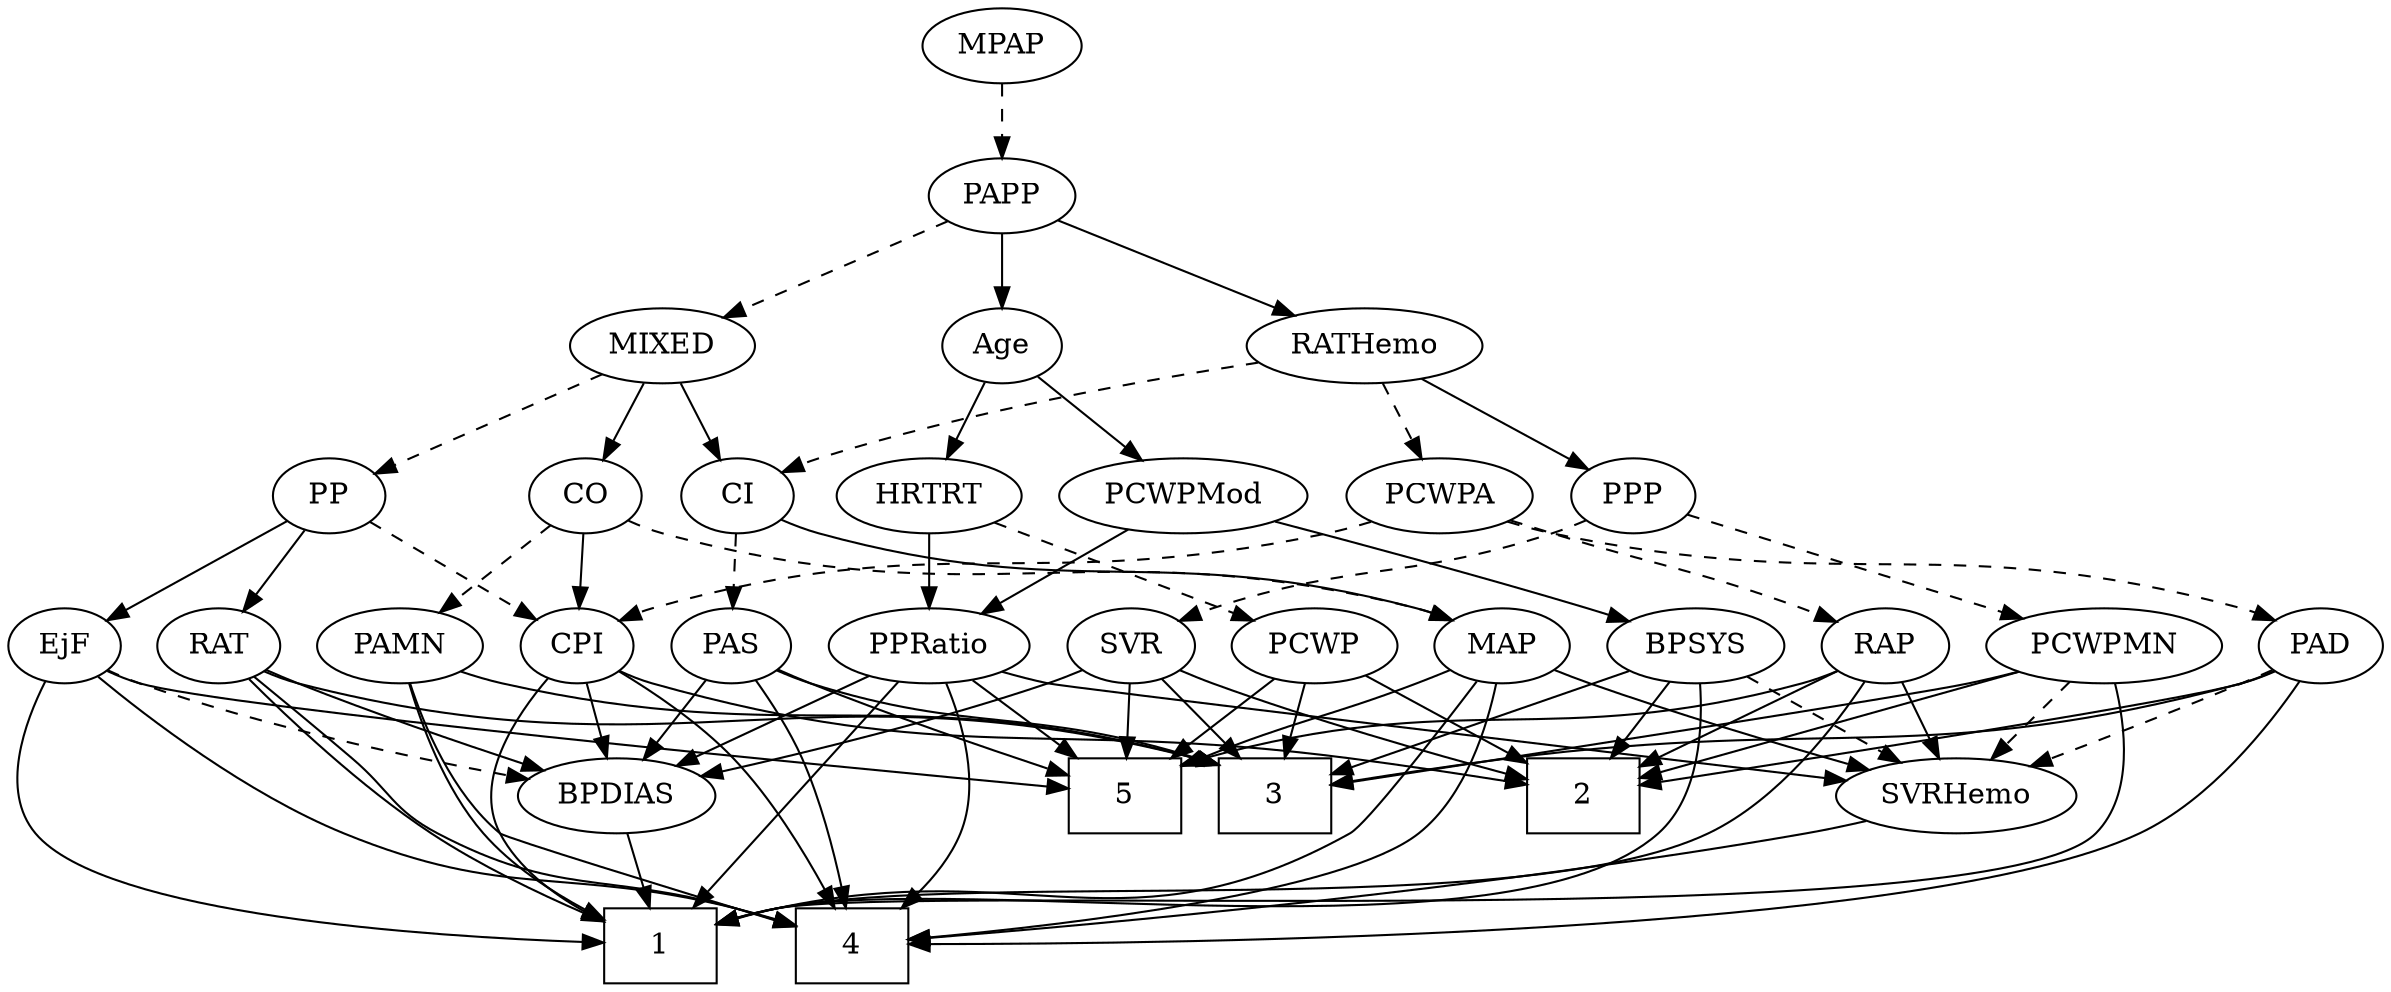 strict digraph {
	graph [bb="0,0,1070.4,468"];
	node [label="\N"];
	1	[height=0.5,
		pos="319.76,18",
		shape=box,
		width=0.75];
	2	[height=0.5,
		pos="740.76,90",
		shape=box,
		width=0.75];
	3	[height=0.5,
		pos="592.76,90",
		shape=box,
		width=0.75];
	4	[height=0.5,
		pos="391.76,18",
		shape=box,
		width=0.75];
	5	[height=0.5,
		pos="520.76,90",
		shape=box,
		width=0.75];
	Age	[height=0.5,
		pos="445.76,306",
		width=0.75];
	PCWPMod	[height=0.5,
		pos="537.76,234",
		width=1.4443];
	Age -> PCWPMod	[pos="e,517.32,250.55 463.07,291.83 476.07,281.94 494.16,268.18 509.28,256.67",
		style=solid];
	HRTRT	[height=0.5,
		pos="427.76,234",
		width=1.1013];
	Age -> HRTRT	[pos="e,432.2,252.28 441.4,288.05 439.4,280.26 436.97,270.82 434.72,262.08",
		style=solid];
	EjF	[height=0.5,
		pos="35.762,162",
		width=0.75];
	EjF -> 1	[pos="e,292.63,19.333 23.139,145.75 8.8252,126.53 -10.318,93.41 7.7617,72 42.52,30.84 207.11,21.639 282.23,19.587",
		style=solid];
	EjF -> 4	[pos="e,364.54,32.738 51.025,147.1 73.797,127.17 118.82,90.813 163.76,72 240.95,39.685 270.98,61.076 354.87,35.784",
		style=solid];
	EjF -> 5	[pos="e,493.72,94.073 56.256,149.93 61.213,147.65 66.579,145.49 71.762,144 81.666,141.16 377.56,107.3 483.49,95.237",
		style=solid];
	BPDIAS	[height=0.5,
		pos="319.76,90",
		width=1.1735];
	EjF -> BPDIAS	[pos="e,280.35,96.544 56.364,150.28 61.317,147.98 66.654,145.73 71.762,144 138.88,121.32 219.61,106.21 270.31,98.117",
		style=dashed];
	RAP	[height=0.5,
		pos="848.76,162",
		width=0.77632];
	RAP -> 1	[pos="e,346.89,33.048 843.8,144.18 836.67,123.3 821.36,88.439 794.76,72 714.02,22.093 465.97,58.922 356.71,35.429",
		style=solid];
	RAP -> 2	[pos="e,767.33,108.22 829.7,148.65 814.82,139 793.73,125.33 775.82,113.72",
		style=solid];
	RAP -> 5	[pos="e,547.94,104.87 827.65,150.02 822.55,147.74 817.05,145.55 811.76,144 705.05,112.68 668.49,139.21 557.81,107.77",
		style=solid];
	SVRHemo	[height=0.5,
		pos="911.76,90",
		width=1.3902];
	RAP -> SVRHemo	[pos="e,897.1,107.29 862.12,146.15 870.3,137.07 880.94,125.24 890.28,114.87",
		style=solid];
	MIXED	[height=0.5,
		pos="324.76,306",
		width=1.1193];
	CO	[height=0.5,
		pos="270.76,234",
		width=0.75];
	MIXED -> CO	[pos="e,282.85,250.67 312.24,288.76 305.32,279.8 296.61,268.51 288.96,258.59",
		style=solid];
	PP	[height=0.5,
		pos="153.76,234",
		width=0.75];
	MIXED -> PP	[pos="e,176.19,244.18 296.14,293.28 265.55,280.76 217.19,260.96 185.47,247.98",
		style=dashed];
	CI	[height=0.5,
		pos="342.76,234",
		width=0.75];
	MIXED -> CI	[pos="e,338.44,251.79 329.12,288.05 331.15,280.14 333.62,270.54 335.9,261.69",
		style=solid];
	MPAP	[height=0.5,
		pos="445.76,450",
		width=0.97491];
	PAPP	[height=0.5,
		pos="445.76,378",
		width=0.88464];
	MPAP -> PAPP	[pos="e,445.76,396.1 445.76,431.7 445.76,423.98 445.76,414.71 445.76,406.11",
		style=dashed];
	BPSYS	[height=0.5,
		pos="764.76,162",
		width=1.0471];
	BPSYS -> 1	[pos="e,346.9,33.038 773.98,144.23 783.51,124.36 794.69,91.524 776.76,72 715.24,4.9956 462.9,56.957 356.71,35.364",
		style=solid];
	BPSYS -> 2	[pos="e,746.68,108.28 758.95,144.05 756.25,136.18 752.97,126.62 749.95,117.79",
		style=solid];
	BPSYS -> 3	[pos="e,620.04,102.1 737.13,149.75 707.95,137.88 661.81,119.1 629.57,105.98",
		style=solid];
	BPSYS -> SVRHemo	[pos="e,882.81,104.79 790.7,148.65 813.68,137.71 847.52,121.59 873.59,109.18",
		style=dashed];
	PAD	[height=0.5,
		pos="1041.8,162",
		width=0.79437];
	PAD -> 2	[pos="e,767.94,95.688 1020,150.27 1014.8,147.97 1009.1,145.72 1003.8,144 962.14,130.68 840.23,108.41 778.1,97.469",
		style=solid];
	PAD -> 3	[pos="e,619.89,95.356 1020.1,149.96 1014.8,147.67 1009.2,145.5 1003.8,144 874.77,108.27 837.39,126.05 704.76,108 679.81,104.6 651.8,100.35 \
630.03,96.951",
		style=solid];
	PAD -> 4	[pos="e,419.08,19.972 1037,144.22 1030,123.38 1015.1,88.556 988.76,72 941.41,42.241 552.56,25.087 429.18,20.354",
		style=solid];
	PAD -> SVRHemo	[pos="e,938.33,105.31 1020.6,149.6 1000.8,138.93 970.78,122.78 947.3,110.13",
		style=dashed];
	PAMN	[height=0.5,
		pos="189.76,162",
		width=1.011];
	CO -> PAMN	[pos="e,207.13,178.01 254.76,219.17 243.38,209.34 227.87,195.93 214.86,184.69",
		style=dashed];
	CPI	[height=0.5,
		pos="270.76,162",
		width=0.75];
	CO -> CPI	[pos="e,270.76,180.1 270.76,215.7 270.76,207.98 270.76,198.71 270.76,190.11",
		style=solid];
	MAP	[height=0.5,
		pos="678.76,162",
		width=0.84854];
	CO -> MAP	[pos="e,655.9,174.07 291.25,221.89 296.2,219.61 301.57,217.46 306.76,216 449.62,175.75 495.14,217.43 638.76,180 641.25,179.35 643.79,178.57 \
646.32,177.71",
		style=dashed];
	PAS	[height=0.5,
		pos="342.76,162",
		width=0.75];
	PAS -> 3	[pos="e,565.53,104.7 363.35,150.24 368.3,147.94 373.64,145.7 378.76,144 452.38,119.58 478.14,132.32 555.79,107.87",
		style=solid];
	PAS -> 4	[pos="e,389.06,36.11 352.71,144.79 358.64,134.55 365.94,120.86 370.76,108 378.32,87.841 383.77,64.063 387.21,46.158",
		style=solid];
	PAS -> 5	[pos="e,493.54,100.39 363.95,150.63 368.78,148.37 373.92,146.04 378.76,144 414,129.13 455.01,114.06 483.87,103.81",
		style=solid];
	PAS -> BPDIAS	[pos="e,325.44,108.28 337.19,144.05 334.61,136.18 331.46,126.62 328.57,117.79",
		style=solid];
	PAMN -> 1	[pos="e,292.46,29.157 193.59,143.82 198.64,124.47 209.14,92.985 227.76,72 242.83,55.016 264.7,42.105 283.34,33.28",
		style=solid];
	PAMN -> 3	[pos="e,565.61,104.96 216.54,149.63 222.46,147.48 228.75,145.45 234.76,144 371.62,111.05 416.22,145.65 555.83,107.69",
		style=solid];
	PAMN -> 4	[pos="e,364.76,32.09 198.22,144.22 209.02,124.35 229.51,91.507 255.76,72 291.3,45.584 309.75,52.971 355.28,35.857",
		style=solid];
	RATHemo	[height=0.5,
		pos="595.76,306",
		width=1.3721];
	PCWPA	[height=0.5,
		pos="784.76,234",
		width=1.1555];
	RATHemo -> PCWPA	[pos="e,754.24,246.3 629.12,292.65 661.33,280.72 710.16,262.63 744.52,249.91",
		style=dashed];
	PPP	[height=0.5,
		pos="634.76,234",
		width=0.75];
	RATHemo -> PPP	[pos="e,625.68,251.31 605.2,288.05 609.87,279.68 615.59,269.4 620.76,260.13",
		style=solid];
	RATHemo -> CI	[pos="e,363.4,245.62 552.61,297.13 508.27,288.43 437.62,272.84 378.76,252 376.86,251.33 374.92,250.58 372.97,249.8",
		style=dashed];
	CPI -> 1	[pos="e,292.48,28.072 257.21,146.3 242.27,128.22 222.05,96.862 235.76,72 245.88,53.654 265.31,40.784 282.94,32.324",
		style=solid];
	CPI -> 2	[pos="e,713.65,95.421 291.25,149.91 296.21,147.62 301.57,145.47 306.76,144 445.3,104.72 485.99,126.81 628.76,108 653.73,104.71 681.74,\
100.46 703.5,97.03",
		style=solid];
	CPI -> 4	[pos="e,364.7,31.952 265.1,144.33 259.7,125.17 254.33,93.586 268.76,72 290.43,39.588 314.02,51.025 355.32,35.77",
		style=solid];
	CPI -> BPDIAS	[pos="e,308.23,107.47 281.64,145.46 287.74,136.74 295.5,125.65 302.43,115.76",
		style=solid];
	RAT	[height=0.5,
		pos="107.76,162",
		width=0.75827];
	RAT -> 1	[pos="e,292.44,28.45 120.99,145.85 138.3,126.73 170.25,93.723 202.76,72 227.86,55.231 259.12,41.378 283.02,32.046",
		style=solid];
	RAT -> 3	[pos="e,565.63,105.03 128.43,150 133.63,147.65 139.29,145.45 144.76,144 319.32,97.765 377.29,153.95 555.92,107.62",
		style=solid];
	RAT -> 4	[pos="e,364.47,32.526 121.79,146.42 141.6,126.68 179.71,91.66 218.76,72 272.25,45.073 294.41,56.281 354.85,35.921",
		style=solid];
	RAT -> BPDIAS	[pos="e,284.76,100.08 129.07,150.61 134.16,148.3 139.61,145.95 144.76,144 188.12,127.56 238.98,112.63 274.66,102.83",
		style=solid];
	SVR	[height=0.5,
		pos="513.76,162",
		width=0.77632];
	SVR -> 2	[pos="e,713.59,97.141 535.43,150.35 540.41,148.1 545.72,145.85 550.76,144 602.86,124.9 665.12,108.75 703.81,99.463",
		style=solid];
	SVR -> 3	[pos="e,573.45,108.11 529.75,146.83 540.1,137.66 553.85,125.48 565.86,114.84",
		style=solid];
	SVR -> 5	[pos="e,519.05,108.1 515.49,143.7 516.26,135.98 517.19,126.71 518.05,118.11",
		style=solid];
	SVR -> BPDIAS	[pos="e,353.21,101.17 492.01,150.55 487.04,148.29 481.75,145.98 476.76,144 438.89,128.95 394.85,114.33 363.07,104.27",
		style=solid];
	PCWPMod -> BPSYS	[pos="e,736.16,173.92 576.77,221.92 621.61,209.12 692.42,188.71 718.76,180 721.33,179.15 723.96,178.25 726.61,177.33",
		style=solid];
	PPRatio	[height=0.5,
		pos="427.76,162",
		width=1.1013];
	PCWPMod -> PPRatio	[pos="e,450.08,177.21 513.89,217.81 497.75,207.54 476.27,193.87 458.8,182.75",
		style=solid];
	PCWPA -> RAP	[pos="e,835.17,177.86 799.28,217.12 807.87,207.73 818.87,195.7 828.31,185.36",
		style=dashed];
	PCWPA -> PAD	[pos="e,1019.5,173.76 822.16,226.12 866.24,217.52 941.38,201.3 1003.8,180 1005.9,179.28 1008,178.48 1010.2,177.64",
		style=dashed];
	PCWPA -> CPI	[pos="e,291.24,174.14 746.57,226.82 724.46,223.37 696.08,219.14 670.76,216 509.43,196.01 463.44,223.34 306.76,180 304.81,179.46 302.84,\
178.82 300.87,178.12",
		style=dashed];
	PCWPMN	[height=0.5,
		pos="944.76,162",
		width=1.3902];
	PCWPMN -> 1	[pos="e,346.87,33.119 957.95,144.36 971.91,124.62 989.54,91.908 970.76,72 925.54,24.052 458.7,50.754 356.96,35.122",
		style=solid];
	PCWPMN -> 2	[pos="e,767.88,100.31 909.69,148.97 872.78,136.3 814.92,116.45 777.42,103.58",
		style=solid];
	PCWPMN -> 3	[pos="e,620.02,94.982 907.77,149.72 900.51,147.68 892.92,145.68 885.76,144 794.73,122.71 686.1,105.05 630.16,96.517",
		style=solid];
	PCWPMN -> SVRHemo	[pos="e,919.68,107.79 936.77,144.05 932.96,135.97 928.32,126.12 924.07,117.11",
		style=dashed];
	SVRHemo -> 4	[pos="e,418.95,20.788 874.07,78.023 865.47,75.791 856.35,73.63 847.76,72 693.9,42.78 507.56,27.19 429.27,21.522",
		style=solid];
	BPDIAS -> 1	[pos="e,319.76,36.104 319.76,71.697 319.76,63.983 319.76,54.712 319.76,46.112",
		style=solid];
	MAP -> 1	[pos="e,346.93,32.9 674.3,144.06 667.9,123.39 654.01,89.087 628.76,72 530.08,5.209 476.06,67.097 356.77,35.664",
		style=solid];
	MAP -> 4	[pos="e,419.11,20.575 680.68,144.03 681.93,123.98 680.62,90.958 661.76,72 629.62,39.695 495.42,26.104 429.13,21.276",
		style=solid];
	MAP -> 5	[pos="e,547.85,103.9 654.36,150.66 631.49,140.92 596.16,125.72 557.27,108.17",
		style=solid];
	MAP -> SVRHemo	[pos="e,870.74,100.38 702.05,150.2 707.17,148 712.61,145.82 717.76,144 765.47,127.18 821.32,112.43 860.81,102.78",
		style=solid];
	PP -> EjF	[pos="e,55.276,174.58 134.28,221.44 115.15,210.09 85.757,192.66 64.054,179.78",
		style=solid];
	PP -> CPI	[pos="e,251.11,174.75 173.34,221.28 192.24,209.98 221.06,192.74 242.45,179.94",
		style=dashed];
	PP -> RAT	[pos="e,118.16,178.82 143.32,217.12 137.56,208.34 130.28,197.26 123.81,187.42",
		style=solid];
	PPP -> SVR	[pos="e,533.87,174.63 615.05,221.6 595.39,210.22 564.98,192.63 542.61,179.69",
		style=dashed];
	PPP -> PCWPMN	[pos="e,907.73,174.11 660.56,228.19 706.2,219.55 804.09,200.36 885.76,180 889.78,179 893.93,177.91 898.09,176.79",
		style=dashed];
	PPRatio -> 1	[pos="e,338.15,36.348 418.38,144.27 407.77,125.87 389.51,95.77 370.76,72 363.05,62.23 353.82,52.218 345.35,43.564",
		style=solid];
	PPRatio -> 4	[pos="e,414.36,36.037 435.56,144.02 442.82,125.66 451.23,95.84 441.76,72 437.47,61.199 429.82,51.324 421.77,43.102",
		style=solid];
	PPRatio -> 5	[pos="e,498.12,108.04 447.48,146.15 459.76,136.92 475.81,124.83 489.76,114.33",
		style=solid];
	PPRatio -> SVRHemo	[pos="e,865.22,96.928 457,149.71 463.44,147.55 470.27,145.5 476.76,144 607.62,113.82 643.48,124.39 776.76,108 802.51,104.83 831.01,101.26 \
855.16,98.202",
		style=solid];
	PPRatio -> BPDIAS	[pos="e,341.96,105.38 405.91,146.83 390.06,136.56 368.39,122.52 350.76,111.09",
		style=solid];
	PCWP	[height=0.5,
		pos="594.76,162",
		width=0.97491];
	PCWP -> 2	[pos="e,713.64,104 619.53,149.13 642.79,137.97 677.87,121.15 704.32,108.47",
		style=solid];
	PCWP -> 3	[pos="e,593.25,108.1 594.27,143.7 594.05,135.98 593.78,126.71 593.54,118.11",
		style=solid];
	PCWP -> 5	[pos="e,538.87,108.13 578.7,145.81 569.26,136.88 557.11,125.38 546.38,115.23",
		style=solid];
	CI -> PAS	[pos="e,342.76,180.1 342.76,215.7 342.76,207.98 342.76,198.71 342.76,190.11",
		style=dashed];
	CI -> MAP	[pos="e,655.87,173.95 363.28,222 368.23,219.72 373.59,217.54 378.76,216 490.57,182.71 526.32,211.09 638.76,180 641.24,179.31 643.77,178.51 \
646.3,177.63",
		style=solid];
	PAPP -> Age	[pos="e,445.76,324.1 445.76,359.7 445.76,351.98 445.76,342.71 445.76,334.11",
		style=solid];
	PAPP -> MIXED	[pos="e,348.69,320.85 424.13,364.49 405.57,353.75 378.55,338.12 357.37,325.87",
		style=dashed];
	PAPP -> RATHemo	[pos="e,566.71,320.56 469.53,365.91 493.1,354.91 529.61,337.87 557.31,324.94",
		style=solid];
	HRTRT -> PPRatio	[pos="e,427.76,180.1 427.76,215.7 427.76,207.98 427.76,198.71 427.76,190.11",
		style=solid];
	HRTRT -> PCWP	[pos="e,568.5,174.01 456.09,221.13 484.47,209.23 528.25,190.88 559.01,177.99",
		style=dashed];
}
